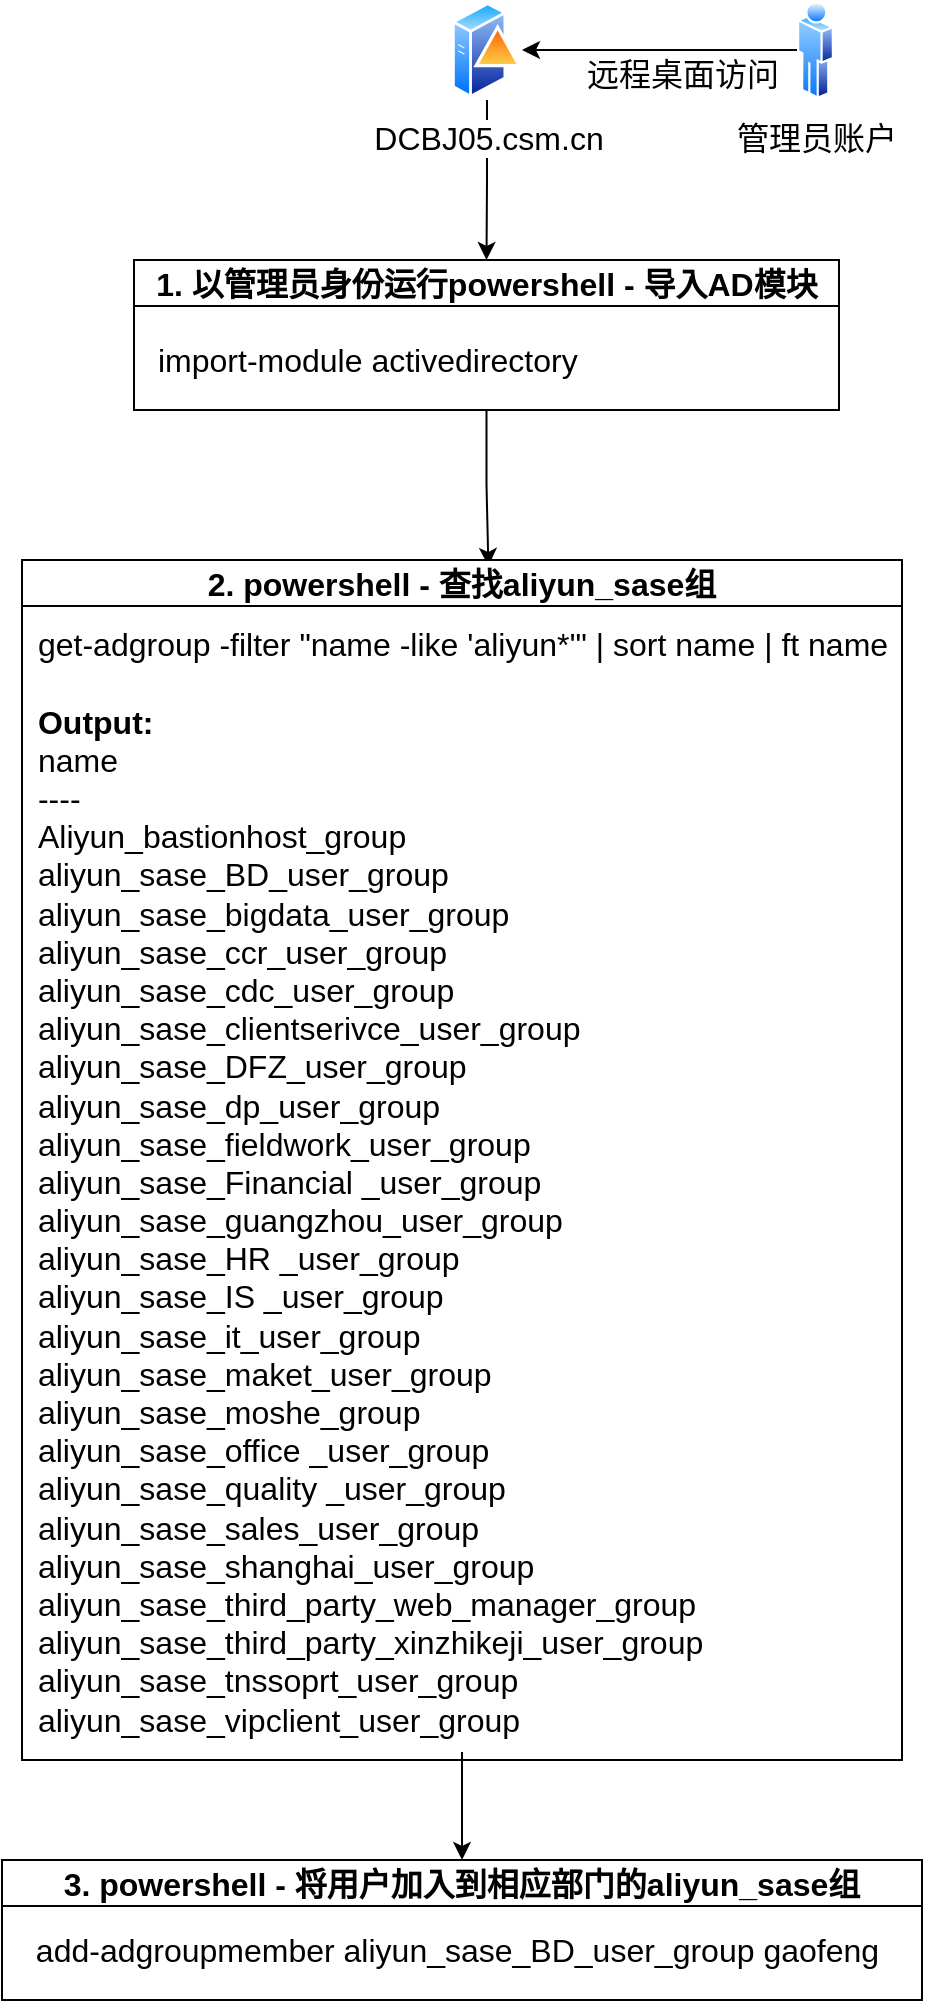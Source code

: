<mxfile version="21.7.1" type="github">
  <diagram name="第 1 页" id="lXrbBzzjKaKk0GrQbkSO">
    <mxGraphModel dx="1434" dy="796" grid="1" gridSize="10" guides="1" tooltips="1" connect="1" arrows="1" fold="1" page="1" pageScale="1" pageWidth="827" pageHeight="1169" math="0" shadow="0">
      <root>
        <mxCell id="0" />
        <mxCell id="1" parent="0" />
        <mxCell id="Y-qX1QnGy1_NCHg85__T-11" style="edgeStyle=orthogonalEdgeStyle;rounded=0;orthogonalLoop=1;jettySize=auto;html=1;" edge="1" parent="1" source="Y-qX1QnGy1_NCHg85__T-2" target="Y-qX1QnGy1_NCHg85__T-5">
          <mxGeometry relative="1" as="geometry" />
        </mxCell>
        <mxCell id="Y-qX1QnGy1_NCHg85__T-2" value="DCBJ05.csm.cn" style="image;aspect=fixed;perimeter=ellipsePerimeter;html=1;align=center;shadow=0;dashed=0;spacingTop=3;image=img/lib/active_directory/domain_controller.svg;fontSize=16;" vertex="1" parent="1">
          <mxGeometry x="235" y="70" width="35" height="50" as="geometry" />
        </mxCell>
        <mxCell id="Y-qX1QnGy1_NCHg85__T-4" style="edgeStyle=orthogonalEdgeStyle;rounded=0;orthogonalLoop=1;jettySize=auto;html=1;" edge="1" parent="1" source="Y-qX1QnGy1_NCHg85__T-3" target="Y-qX1QnGy1_NCHg85__T-2">
          <mxGeometry relative="1" as="geometry" />
        </mxCell>
        <mxCell id="Y-qX1QnGy1_NCHg85__T-15" value="远程桌面访问" style="edgeLabel;html=1;align=center;verticalAlign=middle;resizable=0;points=[];fontSize=16;" vertex="1" connectable="0" parent="Y-qX1QnGy1_NCHg85__T-4">
          <mxGeometry x="-0.178" y="4" relative="1" as="geometry">
            <mxPoint x="-1" y="8" as="offset" />
          </mxGeometry>
        </mxCell>
        <mxCell id="Y-qX1QnGy1_NCHg85__T-3" value="管理员账户" style="image;aspect=fixed;perimeter=ellipsePerimeter;html=1;align=center;shadow=0;dashed=0;spacingTop=3;image=img/lib/active_directory/user.svg;fontSize=16;" vertex="1" parent="1">
          <mxGeometry x="407.5" y="70" width="18.5" height="50" as="geometry" />
        </mxCell>
        <mxCell id="Y-qX1QnGy1_NCHg85__T-12" style="edgeStyle=orthogonalEdgeStyle;rounded=0;orthogonalLoop=1;jettySize=auto;html=1;entryX=0.53;entryY=0.005;entryDx=0;entryDy=0;entryPerimeter=0;" edge="1" parent="1" source="Y-qX1QnGy1_NCHg85__T-5" target="Y-qX1QnGy1_NCHg85__T-7">
          <mxGeometry relative="1" as="geometry" />
        </mxCell>
        <mxCell id="Y-qX1QnGy1_NCHg85__T-5" value="1. 以管理员身份运行powershell - 导入AD模块" style="swimlane;whiteSpace=wrap;html=1;fontSize=16;" vertex="1" parent="1">
          <mxGeometry x="76" y="200" width="352.5" height="75" as="geometry">
            <mxRectangle x="115" y="510" width="50" height="40" as="alternateBounds" />
          </mxGeometry>
        </mxCell>
        <mxCell id="Y-qX1QnGy1_NCHg85__T-6" value="import-module activedirectory&lt;br style=&quot;font-size: 16px;&quot;&gt;" style="text;html=1;align=left;verticalAlign=middle;resizable=0;points=[];autosize=1;strokeColor=none;fillColor=none;fontSize=16;" vertex="1" parent="Y-qX1QnGy1_NCHg85__T-5">
          <mxGeometry x="10" y="35" width="230" height="30" as="geometry" />
        </mxCell>
        <mxCell id="Y-qX1QnGy1_NCHg85__T-7" value="2. powershell - 查找aliyun_sase组" style="swimlane;whiteSpace=wrap;html=1;fontSize=16;" vertex="1" parent="1">
          <mxGeometry x="20" y="350" width="440" height="600" as="geometry" />
        </mxCell>
        <mxCell id="Y-qX1QnGy1_NCHg85__T-8" value="&lt;font style=&quot;font-size: 16px;&quot;&gt;get-adgroup -filter &quot;name -like &#39;aliyun*&#39;&quot; | sort name | ft name&lt;br style=&quot;border-color: var(--border-color); text-align: left;&quot;&gt;&lt;/font&gt;&lt;div style=&quot;border-color: var(--border-color); text-align: left; font-size: 16px;&quot;&gt;&lt;font style=&quot;font-size: 16px;&quot;&gt;&lt;br&gt;&lt;/font&gt;&lt;/div&gt;&lt;div style=&quot;border-color: var(--border-color); text-align: left; font-size: 16px;&quot;&gt;&lt;font style=&quot;font-size: 16px;&quot;&gt;&lt;b&gt;Output:&lt;/b&gt;&lt;/font&gt;&lt;/div&gt;&lt;div style=&quot;border-color: var(--border-color); text-align: left; font-size: 16px;&quot;&gt;&lt;font style=&quot;font-size: 16px;&quot;&gt;name&lt;/font&gt;&lt;/div&gt;&lt;div style=&quot;border-color: var(--border-color); text-align: left; font-size: 16px;&quot;&gt;&lt;font style=&quot;font-size: 16px;&quot;&gt;----&lt;/font&gt;&lt;/div&gt;&lt;div style=&quot;border-color: var(--border-color); text-align: left; font-size: 16px;&quot;&gt;&lt;font style=&quot;font-size: 16px;&quot;&gt;Aliyun_bastionhost_group&lt;/font&gt;&lt;/div&gt;&lt;div style=&quot;border-color: var(--border-color); text-align: left; font-size: 16px;&quot;&gt;&lt;font style=&quot;font-size: 16px;&quot;&gt;aliyun_sase_BD_user_group&lt;/font&gt;&lt;/div&gt;&lt;div style=&quot;border-color: var(--border-color); text-align: left; font-size: 16px;&quot;&gt;&lt;font style=&quot;font-size: 16px;&quot;&gt;aliyun_sase_bigdata_user_group&lt;/font&gt;&lt;/div&gt;&lt;div style=&quot;border-color: var(--border-color); text-align: left; font-size: 16px;&quot;&gt;&lt;font style=&quot;font-size: 16px;&quot;&gt;aliyun_sase_ccr_user_group&lt;/font&gt;&lt;/div&gt;&lt;div style=&quot;border-color: var(--border-color); text-align: left; font-size: 16px;&quot;&gt;&lt;font style=&quot;font-size: 16px;&quot;&gt;aliyun_sase_cdc_user_group&lt;/font&gt;&lt;/div&gt;&lt;div style=&quot;border-color: var(--border-color); text-align: left; font-size: 16px;&quot;&gt;&lt;font style=&quot;font-size: 16px;&quot;&gt;aliyun_sase_clientserivce_user_group&lt;/font&gt;&lt;/div&gt;&lt;div style=&quot;border-color: var(--border-color); text-align: left; font-size: 16px;&quot;&gt;&lt;font style=&quot;font-size: 16px;&quot;&gt;aliyun_sase_DFZ_user_group&lt;/font&gt;&lt;/div&gt;&lt;div style=&quot;border-color: var(--border-color); text-align: left; font-size: 16px;&quot;&gt;&lt;font style=&quot;font-size: 16px;&quot;&gt;aliyun_sase_dp_user_group&lt;/font&gt;&lt;/div&gt;&lt;div style=&quot;border-color: var(--border-color); text-align: left; font-size: 16px;&quot;&gt;&lt;font style=&quot;font-size: 16px;&quot;&gt;aliyun_sase_fieldwork_user_group&lt;/font&gt;&lt;/div&gt;&lt;div style=&quot;border-color: var(--border-color); text-align: left; font-size: 16px;&quot;&gt;&lt;font style=&quot;font-size: 16px;&quot;&gt;aliyun_sase_Financial _user_group&lt;/font&gt;&lt;/div&gt;&lt;div style=&quot;border-color: var(--border-color); text-align: left; font-size: 16px;&quot;&gt;&lt;font style=&quot;font-size: 16px;&quot;&gt;aliyun_sase_guangzhou_user_group&lt;/font&gt;&lt;/div&gt;&lt;div style=&quot;border-color: var(--border-color); text-align: left; font-size: 16px;&quot;&gt;&lt;font style=&quot;font-size: 16px;&quot;&gt;aliyun_sase_HR _user_group&lt;/font&gt;&lt;/div&gt;&lt;div style=&quot;border-color: var(--border-color); text-align: left; font-size: 16px;&quot;&gt;&lt;font style=&quot;font-size: 16px;&quot;&gt;aliyun_sase_IS _user_group&lt;/font&gt;&lt;/div&gt;&lt;div style=&quot;border-color: var(--border-color); text-align: left; font-size: 16px;&quot;&gt;&lt;font style=&quot;font-size: 16px;&quot;&gt;aliyun_sase_it_user_group&lt;/font&gt;&lt;/div&gt;&lt;div style=&quot;border-color: var(--border-color); text-align: left; font-size: 16px;&quot;&gt;&lt;font style=&quot;font-size: 16px;&quot;&gt;aliyun_sase_maket_user_group&lt;/font&gt;&lt;/div&gt;&lt;div style=&quot;border-color: var(--border-color); text-align: left; font-size: 16px;&quot;&gt;&lt;font style=&quot;font-size: 16px;&quot;&gt;aliyun_sase_moshe_group&lt;/font&gt;&lt;/div&gt;&lt;div style=&quot;border-color: var(--border-color); text-align: left; font-size: 16px;&quot;&gt;&lt;font style=&quot;font-size: 16px;&quot;&gt;aliyun_sase_office _user_group&lt;/font&gt;&lt;/div&gt;&lt;div style=&quot;border-color: var(--border-color); text-align: left; font-size: 16px;&quot;&gt;&lt;font style=&quot;font-size: 16px;&quot;&gt;aliyun_sase_quality _user_group&lt;/font&gt;&lt;/div&gt;&lt;div style=&quot;border-color: var(--border-color); text-align: left; font-size: 16px;&quot;&gt;&lt;font style=&quot;font-size: 16px;&quot;&gt;aliyun_sase_sales_user_group&lt;/font&gt;&lt;/div&gt;&lt;div style=&quot;border-color: var(--border-color); text-align: left; font-size: 16px;&quot;&gt;&lt;font style=&quot;font-size: 16px;&quot;&gt;aliyun_sase_shanghai_user_group&lt;/font&gt;&lt;/div&gt;&lt;div style=&quot;border-color: var(--border-color); text-align: left; font-size: 16px;&quot;&gt;&lt;font style=&quot;font-size: 16px;&quot;&gt;aliyun_sase_third_party_web_manager_group&lt;/font&gt;&lt;/div&gt;&lt;div style=&quot;border-color: var(--border-color); text-align: left; font-size: 16px;&quot;&gt;&lt;font style=&quot;font-size: 16px;&quot;&gt;aliyun_sase_third_party_xinzhikeji_user_group&lt;/font&gt;&lt;/div&gt;&lt;div style=&quot;border-color: var(--border-color); text-align: left; font-size: 16px;&quot;&gt;&lt;font style=&quot;font-size: 16px;&quot;&gt;aliyun_sase_tnssoprt_user_group&lt;/font&gt;&lt;/div&gt;&lt;div style=&quot;border-color: var(--border-color); text-align: left; font-size: 16px;&quot;&gt;&lt;font style=&quot;font-size: 16px;&quot;&gt;aliyun_sase_vipclient_user_group&lt;/font&gt;&lt;/div&gt;" style="text;html=1;align=center;verticalAlign=middle;resizable=0;points=[];autosize=1;strokeColor=none;fillColor=none;" vertex="1" parent="Y-qX1QnGy1_NCHg85__T-7">
          <mxGeometry x="5" y="26" width="430" height="570" as="geometry" />
        </mxCell>
        <mxCell id="Y-qX1QnGy1_NCHg85__T-9" value="3. powershell - 将用户加入到相应部门的aliyun_sase组" style="swimlane;whiteSpace=wrap;html=1;fontSize=16;" vertex="1" parent="1">
          <mxGeometry x="10" y="1000" width="460" height="70" as="geometry" />
        </mxCell>
        <mxCell id="Y-qX1QnGy1_NCHg85__T-10" value="&amp;nbsp;add-adgroupmember aliyun_sase_BD_user_group gaofeng" style="text;html=1;align=center;verticalAlign=middle;resizable=0;points=[];autosize=1;strokeColor=none;fillColor=none;fontSize=16;" vertex="1" parent="Y-qX1QnGy1_NCHg85__T-9">
          <mxGeometry x="5" y="30" width="440" height="30" as="geometry" />
        </mxCell>
        <mxCell id="Y-qX1QnGy1_NCHg85__T-14" style="edgeStyle=orthogonalEdgeStyle;rounded=0;orthogonalLoop=1;jettySize=auto;html=1;" edge="1" parent="1" source="Y-qX1QnGy1_NCHg85__T-8" target="Y-qX1QnGy1_NCHg85__T-9">
          <mxGeometry relative="1" as="geometry">
            <mxPoint x="240" y="930" as="sourcePoint" />
          </mxGeometry>
        </mxCell>
      </root>
    </mxGraphModel>
  </diagram>
</mxfile>
